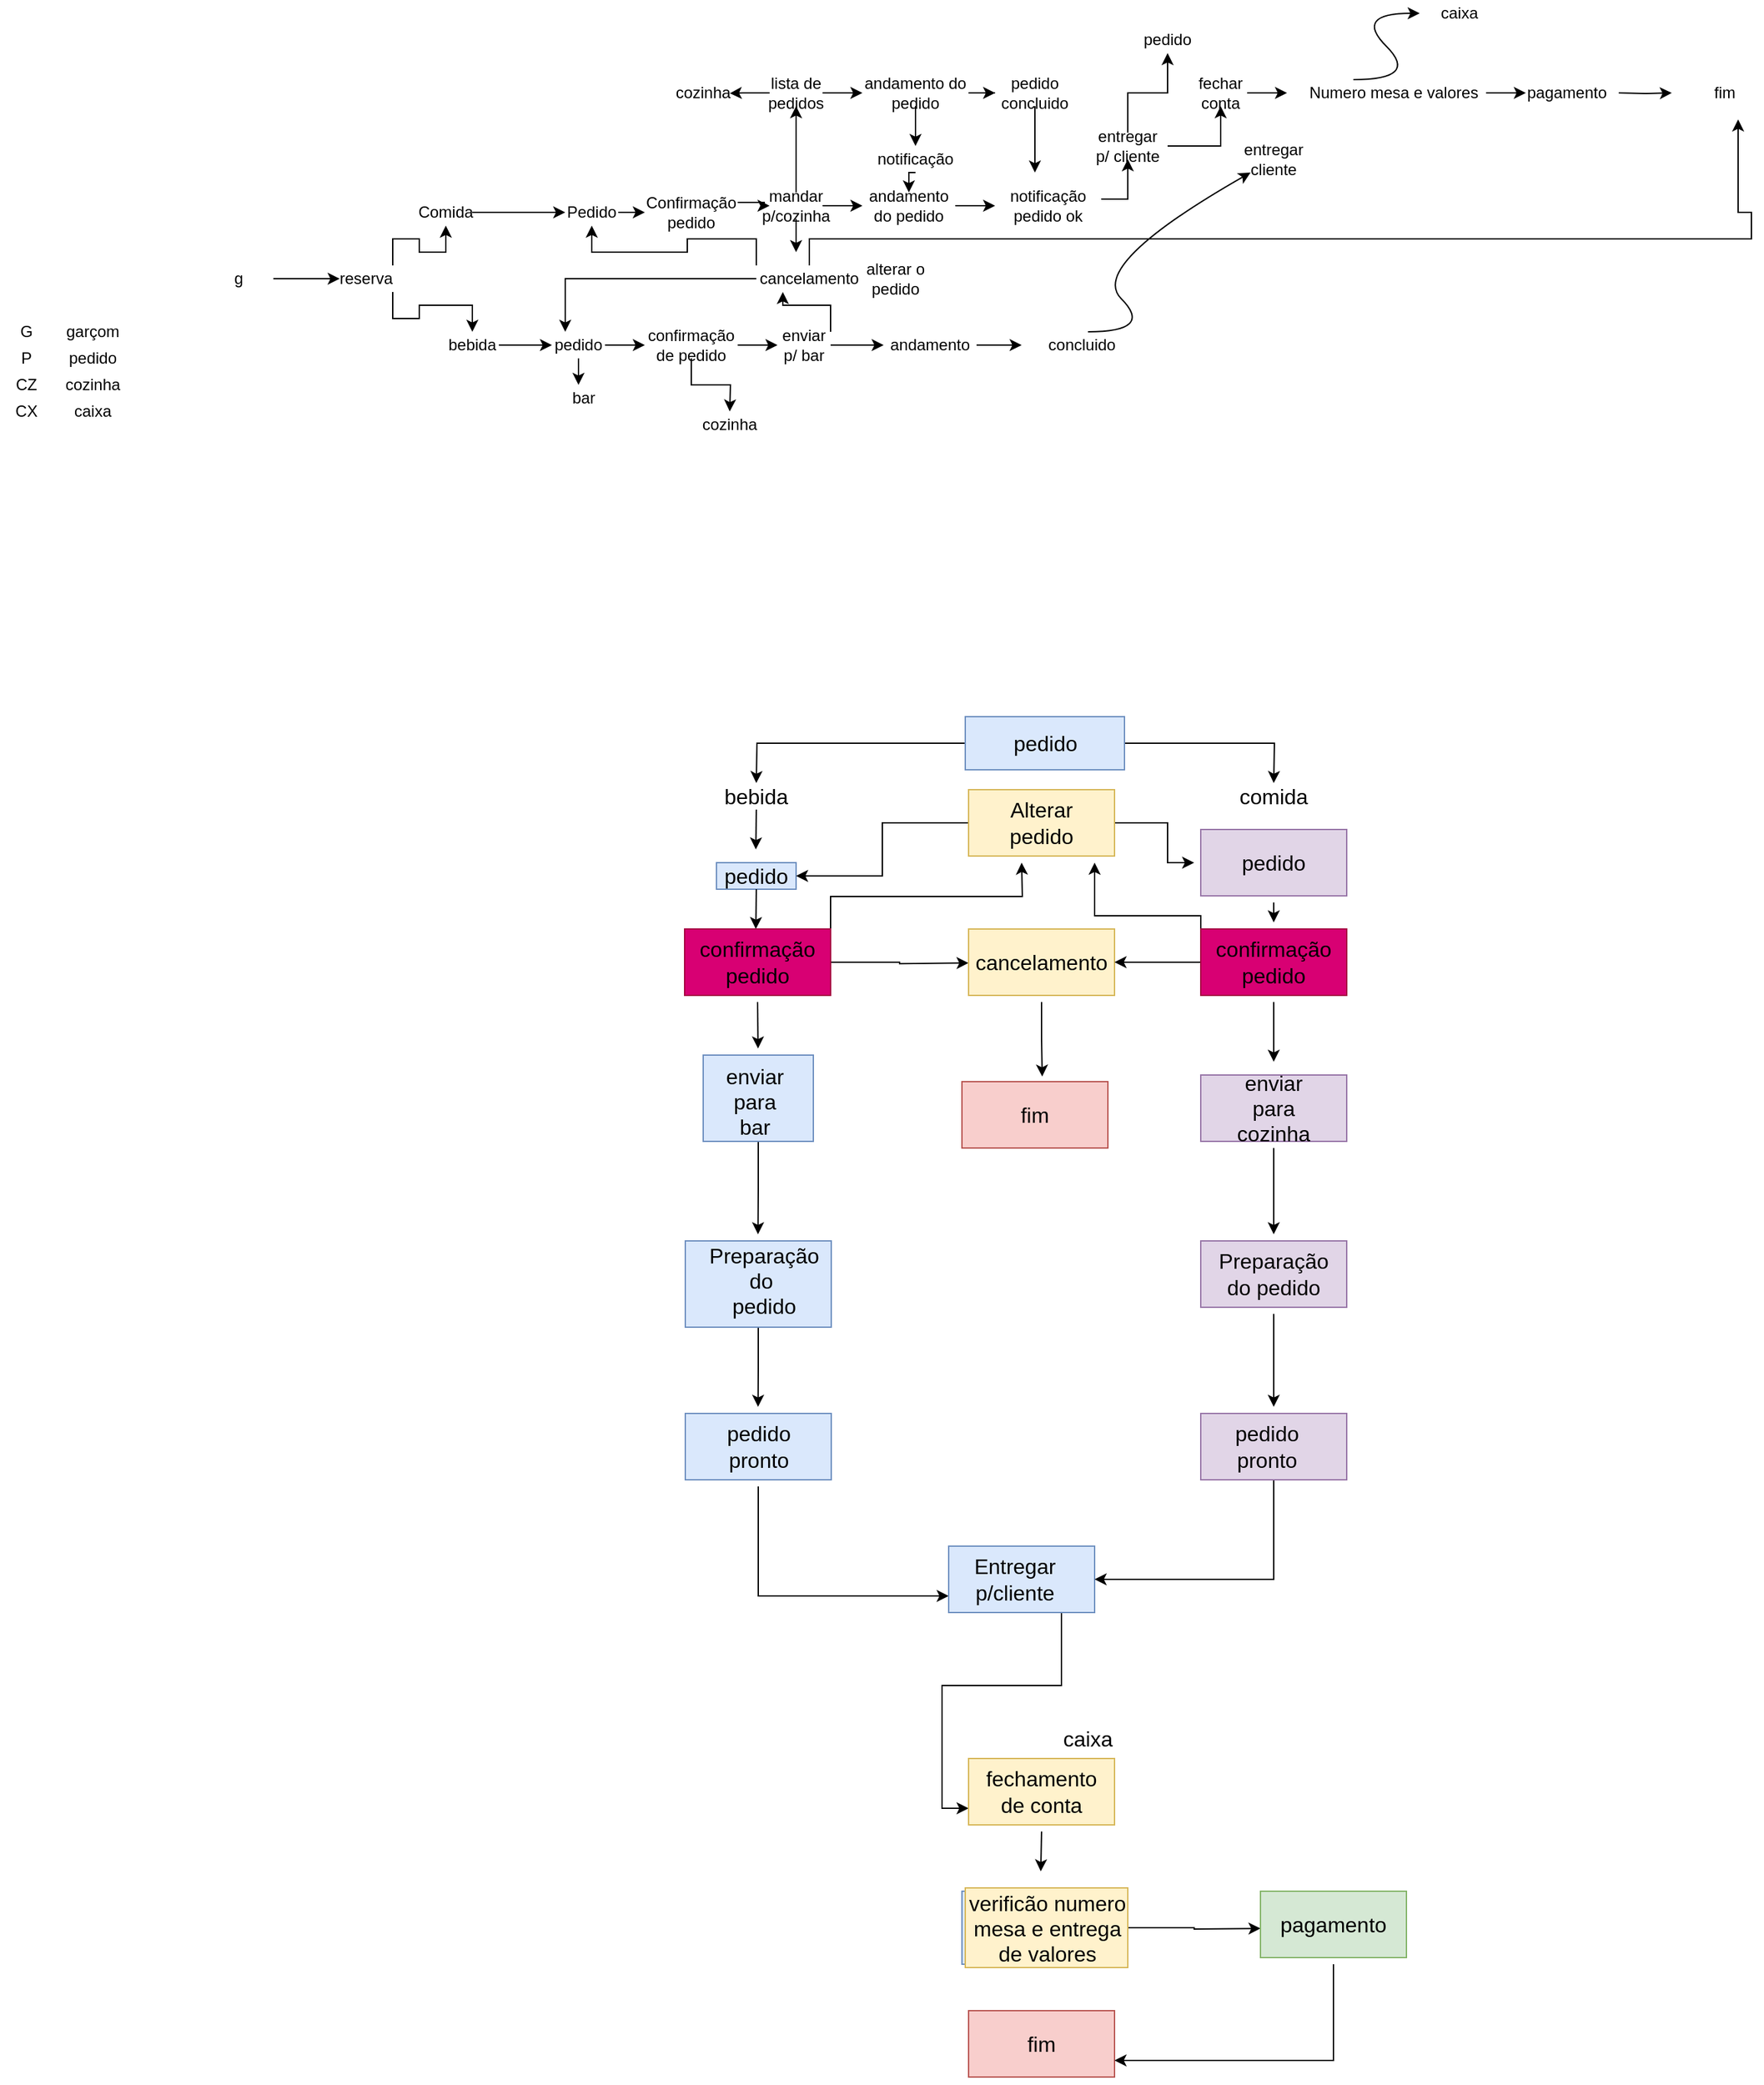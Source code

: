 <mxfile version="15.3.1" type="github">
  <diagram id="DjSSohd4QkqJoT5xOUC1" name="Page-1">
    <mxGraphModel dx="3128" dy="2080" grid="1" gridSize="10" guides="1" tooltips="1" connect="1" arrows="1" fold="1" page="1" pageScale="1" pageWidth="827" pageHeight="1169" math="0" shadow="0">
      <root>
        <mxCell id="0" />
        <mxCell id="1" parent="0" />
        <mxCell id="T34LJDAt4XdsQyvQCG7Y-6" style="edgeStyle=orthogonalEdgeStyle;rounded=0;orthogonalLoop=1;jettySize=auto;html=1;exitX=0.5;exitY=1;exitDx=0;exitDy=0;" edge="1" parent="1">
          <mxGeometry relative="1" as="geometry">
            <mxPoint x="296" y="280" as="targetPoint" />
            <mxPoint x="246" y="280.0" as="sourcePoint" />
          </mxGeometry>
        </mxCell>
        <mxCell id="T34LJDAt4XdsQyvQCG7Y-5" value="g" style="text;html=1;strokeColor=none;fillColor=none;align=center;verticalAlign=middle;whiteSpace=wrap;rounded=0;" vertex="1" parent="1">
          <mxGeometry x="200" y="270" width="40" height="20" as="geometry" />
        </mxCell>
        <mxCell id="T34LJDAt4XdsQyvQCG7Y-9" style="edgeStyle=orthogonalEdgeStyle;rounded=0;orthogonalLoop=1;jettySize=auto;html=1;exitX=1;exitY=0;exitDx=0;exitDy=0;" edge="1" parent="1" source="T34LJDAt4XdsQyvQCG7Y-7" target="T34LJDAt4XdsQyvQCG7Y-12">
          <mxGeometry relative="1" as="geometry">
            <mxPoint x="376" y="230" as="targetPoint" />
          </mxGeometry>
        </mxCell>
        <mxCell id="T34LJDAt4XdsQyvQCG7Y-10" style="edgeStyle=orthogonalEdgeStyle;rounded=0;orthogonalLoop=1;jettySize=auto;html=1;exitX=1;exitY=1;exitDx=0;exitDy=0;" edge="1" parent="1" source="T34LJDAt4XdsQyvQCG7Y-7" target="T34LJDAt4XdsQyvQCG7Y-11">
          <mxGeometry relative="1" as="geometry">
            <mxPoint x="376" y="330" as="targetPoint" />
          </mxGeometry>
        </mxCell>
        <mxCell id="T34LJDAt4XdsQyvQCG7Y-7" value="reserva" style="text;html=1;strokeColor=none;fillColor=none;align=center;verticalAlign=middle;whiteSpace=wrap;rounded=0;" vertex="1" parent="1">
          <mxGeometry x="296" y="270" width="40" height="20" as="geometry" />
        </mxCell>
        <mxCell id="T34LJDAt4XdsQyvQCG7Y-16" style="edgeStyle=orthogonalEdgeStyle;rounded=0;orthogonalLoop=1;jettySize=auto;html=1;exitX=1;exitY=0.5;exitDx=0;exitDy=0;" edge="1" parent="1" source="T34LJDAt4XdsQyvQCG7Y-11" target="T34LJDAt4XdsQyvQCG7Y-17">
          <mxGeometry relative="1" as="geometry">
            <mxPoint x="476" y="330" as="targetPoint" />
          </mxGeometry>
        </mxCell>
        <mxCell id="T34LJDAt4XdsQyvQCG7Y-11" value="bebida&lt;br&gt;" style="text;html=1;strokeColor=none;fillColor=none;align=center;verticalAlign=middle;whiteSpace=wrap;rounded=0;" vertex="1" parent="1">
          <mxGeometry x="376" y="320" width="40" height="20" as="geometry" />
        </mxCell>
        <mxCell id="T34LJDAt4XdsQyvQCG7Y-13" style="edgeStyle=orthogonalEdgeStyle;rounded=0;orthogonalLoop=1;jettySize=auto;html=1;exitX=1;exitY=0.5;exitDx=0;exitDy=0;" edge="1" parent="1" source="T34LJDAt4XdsQyvQCG7Y-12" target="T34LJDAt4XdsQyvQCG7Y-15">
          <mxGeometry relative="1" as="geometry">
            <mxPoint x="426" y="230" as="targetPoint" />
          </mxGeometry>
        </mxCell>
        <mxCell id="T34LJDAt4XdsQyvQCG7Y-12" value="Comida" style="text;html=1;strokeColor=none;fillColor=none;align=center;verticalAlign=middle;whiteSpace=wrap;rounded=0;" vertex="1" parent="1">
          <mxGeometry x="356" y="220" width="40" height="20" as="geometry" />
        </mxCell>
        <mxCell id="T34LJDAt4XdsQyvQCG7Y-22" style="edgeStyle=orthogonalEdgeStyle;rounded=0;orthogonalLoop=1;jettySize=auto;html=1;exitX=1;exitY=0.5;exitDx=0;exitDy=0;" edge="1" parent="1" source="T34LJDAt4XdsQyvQCG7Y-15">
          <mxGeometry relative="1" as="geometry">
            <mxPoint x="526.0" y="230.333" as="targetPoint" />
          </mxGeometry>
        </mxCell>
        <mxCell id="T34LJDAt4XdsQyvQCG7Y-15" value="Pedido" style="text;html=1;strokeColor=none;fillColor=none;align=center;verticalAlign=middle;whiteSpace=wrap;rounded=0;" vertex="1" parent="1">
          <mxGeometry x="466" y="220" width="40" height="20" as="geometry" />
        </mxCell>
        <mxCell id="T34LJDAt4XdsQyvQCG7Y-18" style="edgeStyle=orthogonalEdgeStyle;rounded=0;orthogonalLoop=1;jettySize=auto;html=1;exitX=0.5;exitY=1;exitDx=0;exitDy=0;" edge="1" parent="1" source="T34LJDAt4XdsQyvQCG7Y-17">
          <mxGeometry relative="1" as="geometry">
            <mxPoint x="476" y="360" as="targetPoint" />
          </mxGeometry>
        </mxCell>
        <mxCell id="T34LJDAt4XdsQyvQCG7Y-20" style="edgeStyle=orthogonalEdgeStyle;rounded=0;orthogonalLoop=1;jettySize=auto;html=1;exitX=1;exitY=0.5;exitDx=0;exitDy=0;" edge="1" parent="1" source="T34LJDAt4XdsQyvQCG7Y-17" target="T34LJDAt4XdsQyvQCG7Y-21">
          <mxGeometry relative="1" as="geometry">
            <mxPoint x="516" y="330" as="targetPoint" />
          </mxGeometry>
        </mxCell>
        <mxCell id="T34LJDAt4XdsQyvQCG7Y-17" value="pedido" style="text;html=1;strokeColor=none;fillColor=none;align=center;verticalAlign=middle;whiteSpace=wrap;rounded=0;" vertex="1" parent="1">
          <mxGeometry x="456" y="320" width="40" height="20" as="geometry" />
        </mxCell>
        <mxCell id="T34LJDAt4XdsQyvQCG7Y-19" value="bar" style="text;html=1;strokeColor=none;fillColor=none;align=center;verticalAlign=middle;whiteSpace=wrap;rounded=0;" vertex="1" parent="1">
          <mxGeometry x="460" y="360" width="40" height="20" as="geometry" />
        </mxCell>
        <mxCell id="T34LJDAt4XdsQyvQCG7Y-26" style="edgeStyle=orthogonalEdgeStyle;rounded=0;orthogonalLoop=1;jettySize=auto;html=1;exitX=1;exitY=0.5;exitDx=0;exitDy=0;" edge="1" parent="1" source="T34LJDAt4XdsQyvQCG7Y-21" target="T34LJDAt4XdsQyvQCG7Y-27">
          <mxGeometry relative="1" as="geometry">
            <mxPoint x="626" y="330.333" as="targetPoint" />
          </mxGeometry>
        </mxCell>
        <mxCell id="T34LJDAt4XdsQyvQCG7Y-86" style="edgeStyle=orthogonalEdgeStyle;rounded=0;orthogonalLoop=1;jettySize=auto;html=1;exitX=0.5;exitY=1;exitDx=0;exitDy=0;" edge="1" parent="1" source="T34LJDAt4XdsQyvQCG7Y-21">
          <mxGeometry relative="1" as="geometry">
            <mxPoint x="590" y="380" as="targetPoint" />
          </mxGeometry>
        </mxCell>
        <mxCell id="T34LJDAt4XdsQyvQCG7Y-21" value="confirmação de pedido" style="text;html=1;strokeColor=none;fillColor=none;align=center;verticalAlign=middle;whiteSpace=wrap;rounded=0;" vertex="1" parent="1">
          <mxGeometry x="526" y="320" width="70" height="20" as="geometry" />
        </mxCell>
        <mxCell id="T34LJDAt4XdsQyvQCG7Y-34" style="edgeStyle=orthogonalEdgeStyle;rounded=0;orthogonalLoop=1;jettySize=auto;html=1;exitX=1;exitY=0.25;exitDx=0;exitDy=0;" edge="1" parent="1" source="T34LJDAt4XdsQyvQCG7Y-24" target="T34LJDAt4XdsQyvQCG7Y-35">
          <mxGeometry relative="1" as="geometry">
            <mxPoint x="630" y="223" as="targetPoint" />
          </mxGeometry>
        </mxCell>
        <mxCell id="T34LJDAt4XdsQyvQCG7Y-24" value="Confirmação pedido" style="text;html=1;strokeColor=none;fillColor=none;align=center;verticalAlign=middle;whiteSpace=wrap;rounded=0;" vertex="1" parent="1">
          <mxGeometry x="526" y="215" width="70" height="30" as="geometry" />
        </mxCell>
        <mxCell id="T34LJDAt4XdsQyvQCG7Y-28" style="edgeStyle=orthogonalEdgeStyle;rounded=0;orthogonalLoop=1;jettySize=auto;html=1;exitX=1;exitY=0.5;exitDx=0;exitDy=0;" edge="1" parent="1" source="T34LJDAt4XdsQyvQCG7Y-27" target="T34LJDAt4XdsQyvQCG7Y-29">
          <mxGeometry relative="1" as="geometry">
            <mxPoint x="706" y="330.333" as="targetPoint" />
          </mxGeometry>
        </mxCell>
        <mxCell id="T34LJDAt4XdsQyvQCG7Y-55" style="edgeStyle=orthogonalEdgeStyle;rounded=0;orthogonalLoop=1;jettySize=auto;html=1;exitX=1;exitY=0;exitDx=0;exitDy=0;entryX=0.25;entryY=1;entryDx=0;entryDy=0;" edge="1" parent="1" source="T34LJDAt4XdsQyvQCG7Y-27" target="T34LJDAt4XdsQyvQCG7Y-53">
          <mxGeometry relative="1" as="geometry" />
        </mxCell>
        <mxCell id="T34LJDAt4XdsQyvQCG7Y-27" value="enviar p/ bar" style="text;html=1;strokeColor=none;fillColor=none;align=center;verticalAlign=middle;whiteSpace=wrap;rounded=0;" vertex="1" parent="1">
          <mxGeometry x="626" y="320.003" width="40" height="20" as="geometry" />
        </mxCell>
        <mxCell id="T34LJDAt4XdsQyvQCG7Y-30" style="edgeStyle=orthogonalEdgeStyle;rounded=0;orthogonalLoop=1;jettySize=auto;html=1;exitX=1;exitY=0.5;exitDx=0;exitDy=0;" edge="1" parent="1" source="T34LJDAt4XdsQyvQCG7Y-29">
          <mxGeometry relative="1" as="geometry">
            <mxPoint x="810" y="330.333" as="targetPoint" />
          </mxGeometry>
        </mxCell>
        <mxCell id="T34LJDAt4XdsQyvQCG7Y-29" value="andamento" style="text;html=1;strokeColor=none;fillColor=none;align=center;verticalAlign=middle;whiteSpace=wrap;rounded=0;" vertex="1" parent="1">
          <mxGeometry x="706" y="320" width="70" height="20" as="geometry" />
        </mxCell>
        <mxCell id="T34LJDAt4XdsQyvQCG7Y-31" value="concluido" style="text;html=1;align=center;verticalAlign=middle;resizable=0;points=[];autosize=1;strokeColor=none;fillColor=none;" vertex="1" parent="1">
          <mxGeometry x="820" y="320" width="70" height="20" as="geometry" />
        </mxCell>
        <mxCell id="T34LJDAt4XdsQyvQCG7Y-32" value="" style="curved=1;endArrow=classic;html=1;" edge="1" parent="1" target="T34LJDAt4XdsQyvQCG7Y-33">
          <mxGeometry width="50" height="50" relative="1" as="geometry">
            <mxPoint x="860" y="320" as="sourcePoint" />
            <mxPoint x="980" y="180" as="targetPoint" />
            <Array as="points">
              <mxPoint x="910" y="320" />
              <mxPoint x="860" y="270" />
            </Array>
          </mxGeometry>
        </mxCell>
        <mxCell id="T34LJDAt4XdsQyvQCG7Y-33" value="entregar cliente" style="text;html=1;strokeColor=none;fillColor=none;align=center;verticalAlign=middle;whiteSpace=wrap;rounded=0;" vertex="1" parent="1">
          <mxGeometry x="980" y="180" width="40" height="20" as="geometry" />
        </mxCell>
        <mxCell id="T34LJDAt4XdsQyvQCG7Y-37" style="edgeStyle=orthogonalEdgeStyle;rounded=0;orthogonalLoop=1;jettySize=auto;html=1;" edge="1" parent="1" source="T34LJDAt4XdsQyvQCG7Y-35" target="T34LJDAt4XdsQyvQCG7Y-40">
          <mxGeometry relative="1" as="geometry">
            <mxPoint x="640" y="140" as="targetPoint" />
          </mxGeometry>
        </mxCell>
        <mxCell id="T34LJDAt4XdsQyvQCG7Y-38" style="edgeStyle=orthogonalEdgeStyle;rounded=0;orthogonalLoop=1;jettySize=auto;html=1;exitX=1;exitY=0.5;exitDx=0;exitDy=0;" edge="1" parent="1" source="T34LJDAt4XdsQyvQCG7Y-35" target="T34LJDAt4XdsQyvQCG7Y-47">
          <mxGeometry relative="1" as="geometry">
            <mxPoint x="710" y="225" as="targetPoint" />
          </mxGeometry>
        </mxCell>
        <mxCell id="T34LJDAt4XdsQyvQCG7Y-39" style="edgeStyle=orthogonalEdgeStyle;rounded=0;orthogonalLoop=1;jettySize=auto;html=1;exitX=0.5;exitY=1;exitDx=0;exitDy=0;" edge="1" parent="1" source="T34LJDAt4XdsQyvQCG7Y-35">
          <mxGeometry relative="1" as="geometry">
            <mxPoint x="640" y="260" as="targetPoint" />
          </mxGeometry>
        </mxCell>
        <mxCell id="T34LJDAt4XdsQyvQCG7Y-35" value="mandar p/cozinha" style="text;html=1;strokeColor=none;fillColor=none;align=center;verticalAlign=middle;whiteSpace=wrap;rounded=0;" vertex="1" parent="1">
          <mxGeometry x="620" y="215" width="40" height="20" as="geometry" />
        </mxCell>
        <mxCell id="T34LJDAt4XdsQyvQCG7Y-41" style="edgeStyle=orthogonalEdgeStyle;rounded=0;orthogonalLoop=1;jettySize=auto;html=1;exitX=1;exitY=0.5;exitDx=0;exitDy=0;" edge="1" parent="1" source="T34LJDAt4XdsQyvQCG7Y-40" target="T34LJDAt4XdsQyvQCG7Y-42">
          <mxGeometry relative="1" as="geometry">
            <mxPoint x="700" y="140" as="targetPoint" />
          </mxGeometry>
        </mxCell>
        <mxCell id="T34LJDAt4XdsQyvQCG7Y-90" style="edgeStyle=orthogonalEdgeStyle;rounded=0;orthogonalLoop=1;jettySize=auto;html=1;exitX=0;exitY=0.5;exitDx=0;exitDy=0;" edge="1" parent="1" source="T34LJDAt4XdsQyvQCG7Y-40" target="T34LJDAt4XdsQyvQCG7Y-91">
          <mxGeometry relative="1" as="geometry">
            <mxPoint x="570" y="140.333" as="targetPoint" />
          </mxGeometry>
        </mxCell>
        <mxCell id="T34LJDAt4XdsQyvQCG7Y-40" value="lista de pedidos" style="text;html=1;strokeColor=none;fillColor=none;align=center;verticalAlign=middle;whiteSpace=wrap;rounded=0;" vertex="1" parent="1">
          <mxGeometry x="620" y="130" width="40" height="20" as="geometry" />
        </mxCell>
        <mxCell id="T34LJDAt4XdsQyvQCG7Y-43" style="edgeStyle=orthogonalEdgeStyle;rounded=0;orthogonalLoop=1;jettySize=auto;html=1;exitX=1;exitY=0.5;exitDx=0;exitDy=0;" edge="1" parent="1" source="T34LJDAt4XdsQyvQCG7Y-42" target="T34LJDAt4XdsQyvQCG7Y-44">
          <mxGeometry relative="1" as="geometry">
            <mxPoint x="810" y="140" as="targetPoint" />
          </mxGeometry>
        </mxCell>
        <mxCell id="T34LJDAt4XdsQyvQCG7Y-46" style="edgeStyle=orthogonalEdgeStyle;rounded=0;orthogonalLoop=1;jettySize=auto;html=1;exitX=0.5;exitY=1;exitDx=0;exitDy=0;" edge="1" parent="1" source="T34LJDAt4XdsQyvQCG7Y-42">
          <mxGeometry relative="1" as="geometry">
            <mxPoint x="730" y="180" as="targetPoint" />
          </mxGeometry>
        </mxCell>
        <mxCell id="T34LJDAt4XdsQyvQCG7Y-42" value="andamento do pedido" style="text;html=1;strokeColor=none;fillColor=none;align=center;verticalAlign=middle;whiteSpace=wrap;rounded=0;" vertex="1" parent="1">
          <mxGeometry x="690" y="130" width="80" height="20" as="geometry" />
        </mxCell>
        <mxCell id="T34LJDAt4XdsQyvQCG7Y-45" style="edgeStyle=orthogonalEdgeStyle;rounded=0;orthogonalLoop=1;jettySize=auto;html=1;exitX=0.5;exitY=1;exitDx=0;exitDy=0;" edge="1" parent="1" source="T34LJDAt4XdsQyvQCG7Y-44">
          <mxGeometry relative="1" as="geometry">
            <mxPoint x="820" y="200" as="targetPoint" />
          </mxGeometry>
        </mxCell>
        <mxCell id="T34LJDAt4XdsQyvQCG7Y-44" value="pedido concluido" style="text;html=1;strokeColor=none;fillColor=none;align=center;verticalAlign=middle;whiteSpace=wrap;rounded=0;" vertex="1" parent="1">
          <mxGeometry x="790" y="130" width="60" height="20" as="geometry" />
        </mxCell>
        <mxCell id="T34LJDAt4XdsQyvQCG7Y-48" style="edgeStyle=orthogonalEdgeStyle;rounded=0;orthogonalLoop=1;jettySize=auto;html=1;exitX=1;exitY=0.5;exitDx=0;exitDy=0;" edge="1" parent="1" source="T34LJDAt4XdsQyvQCG7Y-47" target="T34LJDAt4XdsQyvQCG7Y-49">
          <mxGeometry relative="1" as="geometry">
            <mxPoint x="810" y="225" as="targetPoint" />
          </mxGeometry>
        </mxCell>
        <mxCell id="T34LJDAt4XdsQyvQCG7Y-47" value="andamento do pedido" style="text;html=1;strokeColor=none;fillColor=none;align=center;verticalAlign=middle;whiteSpace=wrap;rounded=0;" vertex="1" parent="1">
          <mxGeometry x="690" y="215" width="70" height="20" as="geometry" />
        </mxCell>
        <mxCell id="T34LJDAt4XdsQyvQCG7Y-60" style="edgeStyle=orthogonalEdgeStyle;rounded=0;orthogonalLoop=1;jettySize=auto;html=1;exitX=1;exitY=0.25;exitDx=0;exitDy=0;" edge="1" parent="1" source="T34LJDAt4XdsQyvQCG7Y-49" target="T34LJDAt4XdsQyvQCG7Y-61">
          <mxGeometry relative="1" as="geometry">
            <mxPoint x="880" y="180" as="targetPoint" />
          </mxGeometry>
        </mxCell>
        <mxCell id="T34LJDAt4XdsQyvQCG7Y-49" value="notificação pedido ok" style="text;html=1;strokeColor=none;fillColor=none;align=center;verticalAlign=middle;whiteSpace=wrap;rounded=0;rotation=0;" vertex="1" parent="1">
          <mxGeometry x="790" y="215" width="80" height="20" as="geometry" />
        </mxCell>
        <mxCell id="T34LJDAt4XdsQyvQCG7Y-52" style="edgeStyle=orthogonalEdgeStyle;rounded=0;orthogonalLoop=1;jettySize=auto;html=1;exitX=0.5;exitY=1;exitDx=0;exitDy=0;entryX=0.5;entryY=0;entryDx=0;entryDy=0;" edge="1" parent="1" source="T34LJDAt4XdsQyvQCG7Y-50" target="T34LJDAt4XdsQyvQCG7Y-47">
          <mxGeometry relative="1" as="geometry" />
        </mxCell>
        <mxCell id="T34LJDAt4XdsQyvQCG7Y-50" value="notificação" style="text;html=1;strokeColor=none;fillColor=none;align=center;verticalAlign=middle;whiteSpace=wrap;rounded=0;" vertex="1" parent="1">
          <mxGeometry x="710" y="180" width="40" height="20" as="geometry" />
        </mxCell>
        <mxCell id="T34LJDAt4XdsQyvQCG7Y-56" style="edgeStyle=orthogonalEdgeStyle;rounded=0;orthogonalLoop=1;jettySize=auto;html=1;exitX=0;exitY=0;exitDx=0;exitDy=0;entryX=0.5;entryY=1;entryDx=0;entryDy=0;" edge="1" parent="1" source="T34LJDAt4XdsQyvQCG7Y-53" target="T34LJDAt4XdsQyvQCG7Y-15">
          <mxGeometry relative="1" as="geometry" />
        </mxCell>
        <mxCell id="T34LJDAt4XdsQyvQCG7Y-59" style="edgeStyle=orthogonalEdgeStyle;rounded=0;orthogonalLoop=1;jettySize=auto;html=1;exitX=0;exitY=0.5;exitDx=0;exitDy=0;entryX=0.25;entryY=0;entryDx=0;entryDy=0;" edge="1" parent="1" source="T34LJDAt4XdsQyvQCG7Y-53" target="T34LJDAt4XdsQyvQCG7Y-17">
          <mxGeometry relative="1" as="geometry" />
        </mxCell>
        <mxCell id="T34LJDAt4XdsQyvQCG7Y-94" style="edgeStyle=orthogonalEdgeStyle;rounded=0;orthogonalLoop=1;jettySize=auto;html=1;exitX=0.5;exitY=0;exitDx=0;exitDy=0;" edge="1" parent="1" source="T34LJDAt4XdsQyvQCG7Y-53">
          <mxGeometry relative="1" as="geometry">
            <mxPoint x="1350" y="160" as="targetPoint" />
            <Array as="points">
              <mxPoint x="650" y="250" />
              <mxPoint x="1360" y="250" />
              <mxPoint x="1360" y="230" />
            </Array>
          </mxGeometry>
        </mxCell>
        <mxCell id="T34LJDAt4XdsQyvQCG7Y-53" value="cancelamento" style="text;html=1;strokeColor=none;fillColor=none;align=center;verticalAlign=middle;whiteSpace=wrap;rounded=0;" vertex="1" parent="1">
          <mxGeometry x="610" y="270" width="80" height="20" as="geometry" />
        </mxCell>
        <mxCell id="T34LJDAt4XdsQyvQCG7Y-57" value="alterar o pedido" style="text;html=1;strokeColor=none;fillColor=none;align=center;verticalAlign=middle;whiteSpace=wrap;rounded=0;" vertex="1" parent="1">
          <mxGeometry x="680" y="270" width="70" height="20" as="geometry" />
        </mxCell>
        <mxCell id="T34LJDAt4XdsQyvQCG7Y-64" style="edgeStyle=orthogonalEdgeStyle;rounded=0;orthogonalLoop=1;jettySize=auto;html=1;exitX=1;exitY=0.5;exitDx=0;exitDy=0;entryX=0.5;entryY=1;entryDx=0;entryDy=0;" edge="1" parent="1" source="T34LJDAt4XdsQyvQCG7Y-61" target="T34LJDAt4XdsQyvQCG7Y-63">
          <mxGeometry relative="1" as="geometry" />
        </mxCell>
        <mxCell id="T34LJDAt4XdsQyvQCG7Y-92" style="edgeStyle=orthogonalEdgeStyle;rounded=0;orthogonalLoop=1;jettySize=auto;html=1;exitX=0.5;exitY=0;exitDx=0;exitDy=0;" edge="1" parent="1" source="T34LJDAt4XdsQyvQCG7Y-61" target="T34LJDAt4XdsQyvQCG7Y-93">
          <mxGeometry relative="1" as="geometry">
            <mxPoint x="920" y="100" as="targetPoint" />
          </mxGeometry>
        </mxCell>
        <mxCell id="T34LJDAt4XdsQyvQCG7Y-61" value="entregar p/ cliente" style="text;html=1;strokeColor=none;fillColor=none;align=center;verticalAlign=middle;whiteSpace=wrap;rounded=0;" vertex="1" parent="1">
          <mxGeometry x="860" y="170" width="60" height="20" as="geometry" />
        </mxCell>
        <mxCell id="T34LJDAt4XdsQyvQCG7Y-65" style="edgeStyle=orthogonalEdgeStyle;rounded=0;orthogonalLoop=1;jettySize=auto;html=1;exitX=1;exitY=0.5;exitDx=0;exitDy=0;" edge="1" parent="1" source="T34LJDAt4XdsQyvQCG7Y-63">
          <mxGeometry relative="1" as="geometry">
            <mxPoint x="1010" y="140" as="targetPoint" />
          </mxGeometry>
        </mxCell>
        <mxCell id="T34LJDAt4XdsQyvQCG7Y-63" value="fechar conta" style="text;html=1;strokeColor=none;fillColor=none;align=center;verticalAlign=middle;whiteSpace=wrap;rounded=0;" vertex="1" parent="1">
          <mxGeometry x="940" y="130" width="40" height="20" as="geometry" />
        </mxCell>
        <mxCell id="T34LJDAt4XdsQyvQCG7Y-70" style="edgeStyle=orthogonalEdgeStyle;rounded=0;orthogonalLoop=1;jettySize=auto;html=1;" edge="1" parent="1" source="T34LJDAt4XdsQyvQCG7Y-67">
          <mxGeometry relative="1" as="geometry">
            <mxPoint x="1190" y="140" as="targetPoint" />
          </mxGeometry>
        </mxCell>
        <mxCell id="T34LJDAt4XdsQyvQCG7Y-67" value="Numero mesa e valores" style="text;html=1;align=center;verticalAlign=middle;resizable=0;points=[];autosize=1;strokeColor=none;fillColor=none;" vertex="1" parent="1">
          <mxGeometry x="1020" y="130" width="140" height="20" as="geometry" />
        </mxCell>
        <mxCell id="T34LJDAt4XdsQyvQCG7Y-68" value="" style="curved=1;endArrow=classic;html=1;" edge="1" parent="1">
          <mxGeometry width="50" height="50" relative="1" as="geometry">
            <mxPoint x="1060" y="130" as="sourcePoint" />
            <mxPoint x="1110" y="80" as="targetPoint" />
            <Array as="points">
              <mxPoint x="1110" y="130" />
              <mxPoint x="1060" y="80" />
            </Array>
          </mxGeometry>
        </mxCell>
        <mxCell id="T34LJDAt4XdsQyvQCG7Y-69" value="caixa" style="text;html=1;strokeColor=none;fillColor=none;align=center;verticalAlign=middle;whiteSpace=wrap;rounded=0;" vertex="1" parent="1">
          <mxGeometry x="1120" y="70" width="40" height="20" as="geometry" />
        </mxCell>
        <mxCell id="T34LJDAt4XdsQyvQCG7Y-76" style="edgeStyle=orthogonalEdgeStyle;rounded=0;orthogonalLoop=1;jettySize=auto;html=1;" edge="1" parent="1">
          <mxGeometry relative="1" as="geometry">
            <mxPoint x="1300" y="140" as="targetPoint" />
            <mxPoint x="1260" y="140" as="sourcePoint" />
          </mxGeometry>
        </mxCell>
        <mxCell id="T34LJDAt4XdsQyvQCG7Y-75" value="pagamento" style="text;html=1;strokeColor=none;fillColor=none;align=center;verticalAlign=middle;whiteSpace=wrap;rounded=0;" vertex="1" parent="1">
          <mxGeometry x="1201" y="130" width="40" height="20" as="geometry" />
        </mxCell>
        <mxCell id="T34LJDAt4XdsQyvQCG7Y-77" value="fim" style="text;html=1;strokeColor=none;fillColor=none;align=center;verticalAlign=middle;whiteSpace=wrap;rounded=0;" vertex="1" parent="1">
          <mxGeometry x="1320" y="130" width="40" height="20" as="geometry" />
        </mxCell>
        <mxCell id="T34LJDAt4XdsQyvQCG7Y-78" value="G" style="text;html=1;strokeColor=none;fillColor=none;align=center;verticalAlign=middle;whiteSpace=wrap;rounded=0;" vertex="1" parent="1">
          <mxGeometry x="40" y="310" width="40" height="20" as="geometry" />
        </mxCell>
        <mxCell id="T34LJDAt4XdsQyvQCG7Y-79" value="P" style="text;html=1;strokeColor=none;fillColor=none;align=center;verticalAlign=middle;whiteSpace=wrap;rounded=0;" vertex="1" parent="1">
          <mxGeometry x="40" y="330" width="40" height="20" as="geometry" />
        </mxCell>
        <mxCell id="T34LJDAt4XdsQyvQCG7Y-80" value="CZ" style="text;html=1;strokeColor=none;fillColor=none;align=center;verticalAlign=middle;whiteSpace=wrap;rounded=0;" vertex="1" parent="1">
          <mxGeometry x="40" y="350" width="40" height="20" as="geometry" />
        </mxCell>
        <mxCell id="T34LJDAt4XdsQyvQCG7Y-81" value="CX" style="text;html=1;strokeColor=none;fillColor=none;align=center;verticalAlign=middle;whiteSpace=wrap;rounded=0;" vertex="1" parent="1">
          <mxGeometry x="40" y="370" width="40" height="20" as="geometry" />
        </mxCell>
        <mxCell id="T34LJDAt4XdsQyvQCG7Y-82" value="garçom" style="text;html=1;strokeColor=none;fillColor=none;align=center;verticalAlign=middle;whiteSpace=wrap;rounded=0;" vertex="1" parent="1">
          <mxGeometry x="90" y="310" width="40" height="20" as="geometry" />
        </mxCell>
        <mxCell id="T34LJDAt4XdsQyvQCG7Y-83" value="pedido" style="text;html=1;strokeColor=none;fillColor=none;align=center;verticalAlign=middle;whiteSpace=wrap;rounded=0;" vertex="1" parent="1">
          <mxGeometry x="90" y="330" width="40" height="20" as="geometry" />
        </mxCell>
        <mxCell id="T34LJDAt4XdsQyvQCG7Y-84" value="cozinha" style="text;html=1;strokeColor=none;fillColor=none;align=center;verticalAlign=middle;whiteSpace=wrap;rounded=0;" vertex="1" parent="1">
          <mxGeometry x="90" y="350" width="40" height="20" as="geometry" />
        </mxCell>
        <mxCell id="T34LJDAt4XdsQyvQCG7Y-85" value="caixa" style="text;html=1;strokeColor=none;fillColor=none;align=center;verticalAlign=middle;whiteSpace=wrap;rounded=0;" vertex="1" parent="1">
          <mxGeometry x="90" y="370" width="40" height="20" as="geometry" />
        </mxCell>
        <mxCell id="T34LJDAt4XdsQyvQCG7Y-87" value="cozinha" style="text;html=1;strokeColor=none;fillColor=none;align=center;verticalAlign=middle;whiteSpace=wrap;rounded=0;" vertex="1" parent="1">
          <mxGeometry x="570" y="380" width="40" height="20" as="geometry" />
        </mxCell>
        <mxCell id="T34LJDAt4XdsQyvQCG7Y-91" value="cozinha" style="text;html=1;strokeColor=none;fillColor=none;align=center;verticalAlign=middle;whiteSpace=wrap;rounded=0;" vertex="1" parent="1">
          <mxGeometry x="550" y="130.333" width="40" height="20" as="geometry" />
        </mxCell>
        <mxCell id="T34LJDAt4XdsQyvQCG7Y-93" value="pedido" style="text;html=1;strokeColor=none;fillColor=none;align=center;verticalAlign=middle;whiteSpace=wrap;rounded=0;" vertex="1" parent="1">
          <mxGeometry x="900" y="90" width="40" height="20" as="geometry" />
        </mxCell>
        <mxCell id="T34LJDAt4XdsQyvQCG7Y-130" style="edgeStyle=orthogonalEdgeStyle;rounded=0;orthogonalLoop=1;jettySize=auto;html=1;exitX=0;exitY=0.5;exitDx=0;exitDy=0;fontSize=16;" edge="1" parent="1" source="T34LJDAt4XdsQyvQCG7Y-129">
          <mxGeometry relative="1" as="geometry">
            <mxPoint x="610" y="660" as="targetPoint" />
          </mxGeometry>
        </mxCell>
        <mxCell id="T34LJDAt4XdsQyvQCG7Y-131" style="edgeStyle=orthogonalEdgeStyle;rounded=0;orthogonalLoop=1;jettySize=auto;html=1;exitX=1;exitY=0.5;exitDx=0;exitDy=0;fontSize=16;" edge="1" parent="1" source="T34LJDAt4XdsQyvQCG7Y-129">
          <mxGeometry relative="1" as="geometry">
            <mxPoint x="1000" y="660" as="targetPoint" />
          </mxGeometry>
        </mxCell>
        <mxCell id="T34LJDAt4XdsQyvQCG7Y-129" value="" style="rounded=0;whiteSpace=wrap;html=1;fontSize=16;fillColor=#dae8fc;strokeColor=#6c8ebf;" vertex="1" parent="1">
          <mxGeometry x="767.5" y="610" width="120" height="40" as="geometry" />
        </mxCell>
        <mxCell id="T34LJDAt4XdsQyvQCG7Y-142" style="edgeStyle=orthogonalEdgeStyle;rounded=0;orthogonalLoop=1;jettySize=auto;html=1;exitX=0.5;exitY=1;exitDx=0;exitDy=0;fontSize=16;" edge="1" parent="1" source="T34LJDAt4XdsQyvQCG7Y-132">
          <mxGeometry relative="1" as="geometry">
            <mxPoint x="609.667" y="710" as="targetPoint" />
          </mxGeometry>
        </mxCell>
        <mxCell id="T34LJDAt4XdsQyvQCG7Y-132" value="bebida" style="text;html=1;strokeColor=none;fillColor=none;align=center;verticalAlign=middle;whiteSpace=wrap;rounded=0;fontSize=16;" vertex="1" parent="1">
          <mxGeometry x="590" y="660" width="40" height="20" as="geometry" />
        </mxCell>
        <mxCell id="T34LJDAt4XdsQyvQCG7Y-133" value="comida" style="text;html=1;strokeColor=none;fillColor=none;align=center;verticalAlign=middle;whiteSpace=wrap;rounded=0;fontSize=16;" vertex="1" parent="1">
          <mxGeometry x="980" y="660" width="40" height="20" as="geometry" />
        </mxCell>
        <mxCell id="T34LJDAt4XdsQyvQCG7Y-134" value="pedido" style="text;html=1;strokeColor=none;fillColor=none;align=center;verticalAlign=middle;whiteSpace=wrap;rounded=0;fontSize=16;" vertex="1" parent="1">
          <mxGeometry x="807.5" y="620" width="40" height="20" as="geometry" />
        </mxCell>
        <mxCell id="T34LJDAt4XdsQyvQCG7Y-143" value="" style="rounded=0;whiteSpace=wrap;html=1;fontSize=16;fillColor=#dae8fc;strokeColor=#6c8ebf;" vertex="1" parent="1">
          <mxGeometry x="580" y="720" width="60" height="20" as="geometry" />
        </mxCell>
        <mxCell id="T34LJDAt4XdsQyvQCG7Y-145" style="edgeStyle=orthogonalEdgeStyle;rounded=0;orthogonalLoop=1;jettySize=auto;html=1;exitX=0.5;exitY=1;exitDx=0;exitDy=0;fontSize=16;" edge="1" parent="1" source="T34LJDAt4XdsQyvQCG7Y-144">
          <mxGeometry relative="1" as="geometry">
            <mxPoint x="609.667" y="770" as="targetPoint" />
          </mxGeometry>
        </mxCell>
        <mxCell id="T34LJDAt4XdsQyvQCG7Y-144" value="pedido" style="text;html=1;strokeColor=none;fillColor=none;align=center;verticalAlign=middle;whiteSpace=wrap;rounded=0;fontSize=16;" vertex="1" parent="1">
          <mxGeometry x="590" y="720" width="40" height="20" as="geometry" />
        </mxCell>
        <mxCell id="T34LJDAt4XdsQyvQCG7Y-163" style="edgeStyle=orthogonalEdgeStyle;rounded=0;orthogonalLoop=1;jettySize=auto;html=1;exitX=1;exitY=0.5;exitDx=0;exitDy=0;fontSize=16;" edge="1" parent="1" source="T34LJDAt4XdsQyvQCG7Y-147">
          <mxGeometry relative="1" as="geometry">
            <mxPoint x="770" y="795.571" as="targetPoint" />
          </mxGeometry>
        </mxCell>
        <mxCell id="T34LJDAt4XdsQyvQCG7Y-169" style="edgeStyle=orthogonalEdgeStyle;rounded=0;orthogonalLoop=1;jettySize=auto;html=1;exitX=1;exitY=0;exitDx=0;exitDy=0;fontSize=16;" edge="1" parent="1" source="T34LJDAt4XdsQyvQCG7Y-147">
          <mxGeometry relative="1" as="geometry">
            <mxPoint x="810" y="720" as="targetPoint" />
          </mxGeometry>
        </mxCell>
        <mxCell id="T34LJDAt4XdsQyvQCG7Y-147" value="" style="rounded=0;whiteSpace=wrap;html=1;fontSize=16;fillColor=#d80073;strokeColor=#A50040;fontColor=#ffffff;" vertex="1" parent="1">
          <mxGeometry x="556" y="770" width="110" height="50" as="geometry" />
        </mxCell>
        <mxCell id="T34LJDAt4XdsQyvQCG7Y-152" style="edgeStyle=orthogonalEdgeStyle;rounded=0;orthogonalLoop=1;jettySize=auto;html=1;exitX=0.5;exitY=1;exitDx=0;exitDy=0;fontSize=16;" edge="1" parent="1" source="T34LJDAt4XdsQyvQCG7Y-149">
          <mxGeometry relative="1" as="geometry">
            <mxPoint x="611.333" y="860" as="targetPoint" />
          </mxGeometry>
        </mxCell>
        <mxCell id="T34LJDAt4XdsQyvQCG7Y-149" value="confirmação pedido" style="text;html=1;strokeColor=none;fillColor=none;align=center;verticalAlign=middle;whiteSpace=wrap;rounded=0;fontSize=16;" vertex="1" parent="1">
          <mxGeometry x="586" y="765" width="50" height="60" as="geometry" />
        </mxCell>
        <mxCell id="T34LJDAt4XdsQyvQCG7Y-158" style="edgeStyle=orthogonalEdgeStyle;rounded=0;orthogonalLoop=1;jettySize=auto;html=1;exitX=0.5;exitY=1;exitDx=0;exitDy=0;fontSize=16;" edge="1" parent="1" source="T34LJDAt4XdsQyvQCG7Y-153">
          <mxGeometry relative="1" as="geometry">
            <mxPoint x="611.286" y="1000" as="targetPoint" />
          </mxGeometry>
        </mxCell>
        <mxCell id="T34LJDAt4XdsQyvQCG7Y-153" value="" style="rounded=0;whiteSpace=wrap;html=1;fontSize=16;fillColor=#dae8fc;strokeColor=#6c8ebf;" vertex="1" parent="1">
          <mxGeometry x="570" y="865" width="83" height="65" as="geometry" />
        </mxCell>
        <mxCell id="T34LJDAt4XdsQyvQCG7Y-154" value="enviar para bar" style="text;html=1;strokeColor=none;fillColor=none;align=center;verticalAlign=middle;whiteSpace=wrap;rounded=0;fontSize=16;" vertex="1" parent="1">
          <mxGeometry x="589" y="890" width="40" height="20" as="geometry" />
        </mxCell>
        <mxCell id="T34LJDAt4XdsQyvQCG7Y-175" style="edgeStyle=orthogonalEdgeStyle;rounded=0;orthogonalLoop=1;jettySize=auto;html=1;exitX=0.5;exitY=1;exitDx=0;exitDy=0;fontSize=16;" edge="1" parent="1" source="T34LJDAt4XdsQyvQCG7Y-159">
          <mxGeometry relative="1" as="geometry">
            <mxPoint x="611.333" y="1130" as="targetPoint" />
          </mxGeometry>
        </mxCell>
        <mxCell id="T34LJDAt4XdsQyvQCG7Y-159" value="" style="rounded=0;whiteSpace=wrap;html=1;fontSize=16;fillColor=#dae8fc;strokeColor=#6c8ebf;" vertex="1" parent="1">
          <mxGeometry x="556.5" y="1005" width="110" height="65" as="geometry" />
        </mxCell>
        <mxCell id="T34LJDAt4XdsQyvQCG7Y-160" value="Preparação do&amp;nbsp;&lt;br&gt;pedido" style="text;html=1;strokeColor=none;fillColor=none;align=center;verticalAlign=middle;whiteSpace=wrap;rounded=0;fontSize=16;" vertex="1" parent="1">
          <mxGeometry x="589" y="1005" width="54" height="60" as="geometry" />
        </mxCell>
        <mxCell id="T34LJDAt4XdsQyvQCG7Y-164" value="" style="rounded=0;whiteSpace=wrap;html=1;fontSize=16;fillColor=#fff2cc;strokeColor=#d6b656;" vertex="1" parent="1">
          <mxGeometry x="770" y="770" width="110" height="50" as="geometry" />
        </mxCell>
        <mxCell id="T34LJDAt4XdsQyvQCG7Y-209" style="edgeStyle=orthogonalEdgeStyle;rounded=0;orthogonalLoop=1;jettySize=auto;html=1;exitX=0.5;exitY=1;exitDx=0;exitDy=0;entryX=0.61;entryY=0.019;entryDx=0;entryDy=0;entryPerimeter=0;fontSize=16;" edge="1" parent="1" source="T34LJDAt4XdsQyvQCG7Y-165" target="T34LJDAt4XdsQyvQCG7Y-207">
          <mxGeometry relative="1" as="geometry" />
        </mxCell>
        <mxCell id="T34LJDAt4XdsQyvQCG7Y-165" value="cancelamento" style="text;html=1;strokeColor=none;fillColor=none;align=center;verticalAlign=middle;whiteSpace=wrap;rounded=0;fontSize=16;" vertex="1" parent="1">
          <mxGeometry x="800" y="765" width="50" height="60" as="geometry" />
        </mxCell>
        <mxCell id="T34LJDAt4XdsQyvQCG7Y-174" style="edgeStyle=orthogonalEdgeStyle;rounded=0;orthogonalLoop=1;jettySize=auto;html=1;exitX=0;exitY=0.5;exitDx=0;exitDy=0;entryX=1;entryY=0.5;entryDx=0;entryDy=0;fontSize=16;" edge="1" parent="1" source="T34LJDAt4XdsQyvQCG7Y-170" target="T34LJDAt4XdsQyvQCG7Y-143">
          <mxGeometry relative="1" as="geometry" />
        </mxCell>
        <mxCell id="T34LJDAt4XdsQyvQCG7Y-226" value="" style="edgeStyle=orthogonalEdgeStyle;rounded=0;orthogonalLoop=1;jettySize=auto;html=1;fontSize=16;" edge="1" parent="1" source="T34LJDAt4XdsQyvQCG7Y-170">
          <mxGeometry relative="1" as="geometry">
            <mxPoint x="940" y="720" as="targetPoint" />
            <Array as="points">
              <mxPoint x="920" y="690" />
              <mxPoint x="920" y="720" />
            </Array>
          </mxGeometry>
        </mxCell>
        <mxCell id="T34LJDAt4XdsQyvQCG7Y-170" value="" style="rounded=0;whiteSpace=wrap;html=1;fontSize=16;fillColor=#fff2cc;strokeColor=#d6b656;" vertex="1" parent="1">
          <mxGeometry x="770" y="665" width="110" height="50" as="geometry" />
        </mxCell>
        <mxCell id="T34LJDAt4XdsQyvQCG7Y-171" value="Alterar pedido" style="text;html=1;strokeColor=none;fillColor=none;align=center;verticalAlign=middle;whiteSpace=wrap;rounded=0;fontSize=16;" vertex="1" parent="1">
          <mxGeometry x="785" y="660" width="80" height="60" as="geometry" />
        </mxCell>
        <mxCell id="T34LJDAt4XdsQyvQCG7Y-176" value="" style="rounded=0;whiteSpace=wrap;html=1;fontSize=16;fillColor=#dae8fc;strokeColor=#6c8ebf;" vertex="1" parent="1">
          <mxGeometry x="556.5" y="1135" width="110" height="50" as="geometry" />
        </mxCell>
        <mxCell id="T34LJDAt4XdsQyvQCG7Y-186" style="edgeStyle=orthogonalEdgeStyle;rounded=0;orthogonalLoop=1;jettySize=auto;html=1;exitX=0.5;exitY=1;exitDx=0;exitDy=0;fontSize=16;entryX=0;entryY=0.75;entryDx=0;entryDy=0;" edge="1" parent="1" source="T34LJDAt4XdsQyvQCG7Y-177" target="T34LJDAt4XdsQyvQCG7Y-187">
          <mxGeometry relative="1" as="geometry">
            <mxPoint x="611.333" y="1240" as="targetPoint" />
          </mxGeometry>
        </mxCell>
        <mxCell id="T34LJDAt4XdsQyvQCG7Y-177" value="pedido pronto" style="text;html=1;strokeColor=none;fillColor=none;align=center;verticalAlign=middle;whiteSpace=wrap;rounded=0;fontSize=16;" vertex="1" parent="1">
          <mxGeometry x="586.5" y="1130" width="50" height="60" as="geometry" />
        </mxCell>
        <mxCell id="T34LJDAt4XdsQyvQCG7Y-203" style="edgeStyle=orthogonalEdgeStyle;rounded=0;orthogonalLoop=1;jettySize=auto;html=1;exitX=1;exitY=0.5;exitDx=0;exitDy=0;entryX=0;entryY=0.75;entryDx=0;entryDy=0;fontSize=16;" edge="1" parent="1" source="T34LJDAt4XdsQyvQCG7Y-187" target="T34LJDAt4XdsQyvQCG7Y-190">
          <mxGeometry relative="1" as="geometry">
            <Array as="points">
              <mxPoint x="840" y="1260" />
              <mxPoint x="840" y="1340" />
              <mxPoint x="750" y="1340" />
              <mxPoint x="750" y="1432" />
            </Array>
          </mxGeometry>
        </mxCell>
        <mxCell id="T34LJDAt4XdsQyvQCG7Y-187" value="" style="rounded=0;whiteSpace=wrap;html=1;fontSize=16;fillColor=#dae8fc;strokeColor=#6c8ebf;" vertex="1" parent="1">
          <mxGeometry x="755" y="1235" width="110" height="50" as="geometry" />
        </mxCell>
        <mxCell id="T34LJDAt4XdsQyvQCG7Y-188" value="Entregar p/cliente" style="text;html=1;strokeColor=none;fillColor=none;align=center;verticalAlign=middle;whiteSpace=wrap;rounded=0;fontSize=16;" vertex="1" parent="1">
          <mxGeometry x="780" y="1230" width="50" height="60" as="geometry" />
        </mxCell>
        <mxCell id="T34LJDAt4XdsQyvQCG7Y-189" value="caixa" style="text;html=1;strokeColor=none;fillColor=none;align=center;verticalAlign=middle;whiteSpace=wrap;rounded=0;fontSize=16;" vertex="1" parent="1">
          <mxGeometry x="840" y="1370" width="40" height="20" as="geometry" />
        </mxCell>
        <mxCell id="T34LJDAt4XdsQyvQCG7Y-190" value="" style="rounded=0;whiteSpace=wrap;html=1;fontSize=16;fillColor=#fff2cc;strokeColor=#d6b656;" vertex="1" parent="1">
          <mxGeometry x="770" y="1395" width="110" height="50" as="geometry" />
        </mxCell>
        <mxCell id="T34LJDAt4XdsQyvQCG7Y-196" style="edgeStyle=orthogonalEdgeStyle;rounded=0;orthogonalLoop=1;jettySize=auto;html=1;exitX=0.5;exitY=1;exitDx=0;exitDy=0;fontSize=16;" edge="1" parent="1" source="T34LJDAt4XdsQyvQCG7Y-191">
          <mxGeometry relative="1" as="geometry">
            <mxPoint x="824.429" y="1480" as="targetPoint" />
          </mxGeometry>
        </mxCell>
        <mxCell id="T34LJDAt4XdsQyvQCG7Y-191" value="fechamento de conta" style="text;html=1;strokeColor=none;fillColor=none;align=center;verticalAlign=middle;whiteSpace=wrap;rounded=0;fontSize=16;" vertex="1" parent="1">
          <mxGeometry x="800" y="1390" width="50" height="60" as="geometry" />
        </mxCell>
        <mxCell id="T34LJDAt4XdsQyvQCG7Y-192" value="" style="rounded=0;whiteSpace=wrap;html=1;fontSize=16;fillColor=#f8cecc;strokeColor=#b85450;" vertex="1" parent="1">
          <mxGeometry x="770" y="1585" width="110" height="50" as="geometry" />
        </mxCell>
        <mxCell id="T34LJDAt4XdsQyvQCG7Y-193" value="fim" style="text;html=1;strokeColor=none;fillColor=none;align=center;verticalAlign=middle;whiteSpace=wrap;rounded=0;fontSize=16;" vertex="1" parent="1">
          <mxGeometry x="800" y="1580" width="50" height="60" as="geometry" />
        </mxCell>
        <mxCell id="T34LJDAt4XdsQyvQCG7Y-194" value="" style="rounded=0;whiteSpace=wrap;html=1;fontSize=16;fillColor=#dae8fc;strokeColor=#6c8ebf;" vertex="1" parent="1">
          <mxGeometry x="765" y="1495" width="125" height="55" as="geometry" />
        </mxCell>
        <mxCell id="T34LJDAt4XdsQyvQCG7Y-198" style="edgeStyle=orthogonalEdgeStyle;rounded=0;orthogonalLoop=1;jettySize=auto;html=1;exitX=1;exitY=0.5;exitDx=0;exitDy=0;fontSize=16;" edge="1" parent="1" source="T34LJDAt4XdsQyvQCG7Y-195">
          <mxGeometry relative="1" as="geometry">
            <mxPoint x="990" y="1523" as="targetPoint" />
          </mxGeometry>
        </mxCell>
        <mxCell id="T34LJDAt4XdsQyvQCG7Y-195" value="verificão numero mesa e entrega de valores" style="text;html=1;strokeColor=#d6b656;fillColor=#fff2cc;align=center;verticalAlign=middle;whiteSpace=wrap;rounded=0;fontSize=16;" vertex="1" parent="1">
          <mxGeometry x="767.5" y="1492.5" width="122.5" height="60" as="geometry" />
        </mxCell>
        <mxCell id="T34LJDAt4XdsQyvQCG7Y-199" value="" style="rounded=0;whiteSpace=wrap;html=1;fontSize=16;fillColor=#d5e8d4;strokeColor=#82b366;" vertex="1" parent="1">
          <mxGeometry x="990" y="1495" width="110" height="50" as="geometry" />
        </mxCell>
        <mxCell id="T34LJDAt4XdsQyvQCG7Y-202" style="edgeStyle=orthogonalEdgeStyle;rounded=0;orthogonalLoop=1;jettySize=auto;html=1;exitX=0.5;exitY=1;exitDx=0;exitDy=0;entryX=1;entryY=0.75;entryDx=0;entryDy=0;fontSize=16;" edge="1" parent="1" source="T34LJDAt4XdsQyvQCG7Y-200" target="T34LJDAt4XdsQyvQCG7Y-192">
          <mxGeometry relative="1" as="geometry" />
        </mxCell>
        <mxCell id="T34LJDAt4XdsQyvQCG7Y-200" value="pagamento" style="text;html=1;strokeColor=none;fillColor=none;align=center;verticalAlign=middle;whiteSpace=wrap;rounded=0;fontSize=16;" vertex="1" parent="1">
          <mxGeometry x="1020" y="1490" width="50" height="60" as="geometry" />
        </mxCell>
        <mxCell id="T34LJDAt4XdsQyvQCG7Y-206" value="" style="rounded=0;whiteSpace=wrap;html=1;fontSize=16;fillColor=#f8cecc;strokeColor=#b85450;" vertex="1" parent="1">
          <mxGeometry x="765" y="885" width="110" height="50" as="geometry" />
        </mxCell>
        <mxCell id="T34LJDAt4XdsQyvQCG7Y-207" value="fim" style="text;html=1;strokeColor=none;fillColor=none;align=center;verticalAlign=middle;whiteSpace=wrap;rounded=0;fontSize=16;" vertex="1" parent="1">
          <mxGeometry x="795" y="880" width="50" height="60" as="geometry" />
        </mxCell>
        <mxCell id="T34LJDAt4XdsQyvQCG7Y-210" value="" style="rounded=0;whiteSpace=wrap;html=1;fontSize=16;fillColor=#e1d5e7;strokeColor=#9673a6;" vertex="1" parent="1">
          <mxGeometry x="945" y="695" width="110" height="50" as="geometry" />
        </mxCell>
        <mxCell id="T34LJDAt4XdsQyvQCG7Y-214" style="edgeStyle=orthogonalEdgeStyle;rounded=0;orthogonalLoop=1;jettySize=auto;html=1;exitX=0.5;exitY=1;exitDx=0;exitDy=0;entryX=0.5;entryY=0;entryDx=0;entryDy=0;fontSize=16;" edge="1" parent="1" source="T34LJDAt4XdsQyvQCG7Y-211" target="T34LJDAt4XdsQyvQCG7Y-213">
          <mxGeometry relative="1" as="geometry" />
        </mxCell>
        <mxCell id="T34LJDAt4XdsQyvQCG7Y-211" value="pedido" style="text;html=1;strokeColor=none;fillColor=none;align=center;verticalAlign=middle;whiteSpace=wrap;rounded=0;fontSize=16;" vertex="1" parent="1">
          <mxGeometry x="975" y="690" width="50" height="60" as="geometry" />
        </mxCell>
        <mxCell id="T34LJDAt4XdsQyvQCG7Y-222" style="edgeStyle=orthogonalEdgeStyle;rounded=0;orthogonalLoop=1;jettySize=auto;html=1;exitX=0;exitY=0.5;exitDx=0;exitDy=0;fontSize=16;entryX=1;entryY=0.5;entryDx=0;entryDy=0;entryPerimeter=0;" edge="1" parent="1" source="T34LJDAt4XdsQyvQCG7Y-212" target="T34LJDAt4XdsQyvQCG7Y-164">
          <mxGeometry relative="1" as="geometry">
            <mxPoint x="890" y="795" as="targetPoint" />
          </mxGeometry>
        </mxCell>
        <mxCell id="T34LJDAt4XdsQyvQCG7Y-223" style="edgeStyle=orthogonalEdgeStyle;rounded=0;orthogonalLoop=1;jettySize=auto;html=1;exitX=0;exitY=0.25;exitDx=0;exitDy=0;entryX=1;entryY=1;entryDx=0;entryDy=0;fontSize=16;" edge="1" parent="1" source="T34LJDAt4XdsQyvQCG7Y-212" target="T34LJDAt4XdsQyvQCG7Y-171">
          <mxGeometry relative="1" as="geometry">
            <Array as="points">
              <mxPoint x="945" y="760" />
              <mxPoint x="865" y="760" />
            </Array>
          </mxGeometry>
        </mxCell>
        <mxCell id="T34LJDAt4XdsQyvQCG7Y-212" value="" style="rounded=0;whiteSpace=wrap;html=1;fontSize=16;fillColor=#d80073;strokeColor=#A50040;fontColor=#ffffff;" vertex="1" parent="1">
          <mxGeometry x="945" y="770" width="110" height="50" as="geometry" />
        </mxCell>
        <mxCell id="T34LJDAt4XdsQyvQCG7Y-217" style="edgeStyle=orthogonalEdgeStyle;rounded=0;orthogonalLoop=1;jettySize=auto;html=1;exitX=0.5;exitY=1;exitDx=0;exitDy=0;fontSize=16;" edge="1" parent="1" source="T34LJDAt4XdsQyvQCG7Y-213">
          <mxGeometry relative="1" as="geometry">
            <mxPoint x="1000" y="870" as="targetPoint" />
          </mxGeometry>
        </mxCell>
        <mxCell id="T34LJDAt4XdsQyvQCG7Y-213" value="confirmação pedido" style="text;html=1;strokeColor=none;fillColor=none;align=center;verticalAlign=middle;whiteSpace=wrap;rounded=0;fontSize=16;" vertex="1" parent="1">
          <mxGeometry x="975" y="765" width="50" height="60" as="geometry" />
        </mxCell>
        <mxCell id="T34LJDAt4XdsQyvQCG7Y-215" value="" style="rounded=0;whiteSpace=wrap;html=1;fontSize=16;fillColor=#e1d5e7;strokeColor=#9673a6;" vertex="1" parent="1">
          <mxGeometry x="945" y="880" width="110" height="50" as="geometry" />
        </mxCell>
        <mxCell id="T34LJDAt4XdsQyvQCG7Y-220" style="edgeStyle=orthogonalEdgeStyle;rounded=0;orthogonalLoop=1;jettySize=auto;html=1;exitX=0.5;exitY=1;exitDx=0;exitDy=0;entryX=0.5;entryY=0;entryDx=0;entryDy=0;fontSize=16;" edge="1" parent="1" source="T34LJDAt4XdsQyvQCG7Y-216" target="T34LJDAt4XdsQyvQCG7Y-219">
          <mxGeometry relative="1" as="geometry" />
        </mxCell>
        <mxCell id="T34LJDAt4XdsQyvQCG7Y-216" value="enviar para cozinha" style="text;html=1;strokeColor=none;fillColor=none;align=center;verticalAlign=middle;whiteSpace=wrap;rounded=0;fontSize=16;" vertex="1" parent="1">
          <mxGeometry x="975" y="875" width="50" height="60" as="geometry" />
        </mxCell>
        <mxCell id="T34LJDAt4XdsQyvQCG7Y-218" value="" style="rounded=0;whiteSpace=wrap;html=1;fontSize=16;fillColor=#e1d5e7;strokeColor=#9673a6;" vertex="1" parent="1">
          <mxGeometry x="945" y="1005" width="110" height="50" as="geometry" />
        </mxCell>
        <mxCell id="T34LJDAt4XdsQyvQCG7Y-221" style="edgeStyle=orthogonalEdgeStyle;rounded=0;orthogonalLoop=1;jettySize=auto;html=1;exitX=0.5;exitY=1;exitDx=0;exitDy=0;fontSize=16;" edge="1" parent="1" source="T34LJDAt4XdsQyvQCG7Y-219">
          <mxGeometry relative="1" as="geometry">
            <mxPoint x="1000" y="1130" as="targetPoint" />
          </mxGeometry>
        </mxCell>
        <mxCell id="T34LJDAt4XdsQyvQCG7Y-219" value="Preparação do pedido" style="text;html=1;strokeColor=none;fillColor=none;align=center;verticalAlign=middle;whiteSpace=wrap;rounded=0;fontSize=16;" vertex="1" parent="1">
          <mxGeometry x="975" y="1000" width="50" height="60" as="geometry" />
        </mxCell>
        <mxCell id="T34LJDAt4XdsQyvQCG7Y-231" style="edgeStyle=orthogonalEdgeStyle;rounded=0;orthogonalLoop=1;jettySize=auto;html=1;exitX=0.5;exitY=1;exitDx=0;exitDy=0;fontSize=16;entryX=1;entryY=0.5;entryDx=0;entryDy=0;" edge="1" parent="1" source="T34LJDAt4XdsQyvQCG7Y-229" target="T34LJDAt4XdsQyvQCG7Y-187">
          <mxGeometry relative="1" as="geometry">
            <mxPoint x="1000" y="1250" as="targetPoint" />
          </mxGeometry>
        </mxCell>
        <mxCell id="T34LJDAt4XdsQyvQCG7Y-229" value="" style="rounded=0;whiteSpace=wrap;html=1;fontSize=16;fillColor=#e1d5e7;strokeColor=#9673a6;" vertex="1" parent="1">
          <mxGeometry x="945" y="1135" width="110" height="50" as="geometry" />
        </mxCell>
        <mxCell id="T34LJDAt4XdsQyvQCG7Y-230" value="pedido pronto" style="text;html=1;strokeColor=none;fillColor=none;align=center;verticalAlign=middle;whiteSpace=wrap;rounded=0;fontSize=16;" vertex="1" parent="1">
          <mxGeometry x="975" y="1150" width="40" height="20" as="geometry" />
        </mxCell>
      </root>
    </mxGraphModel>
  </diagram>
</mxfile>
